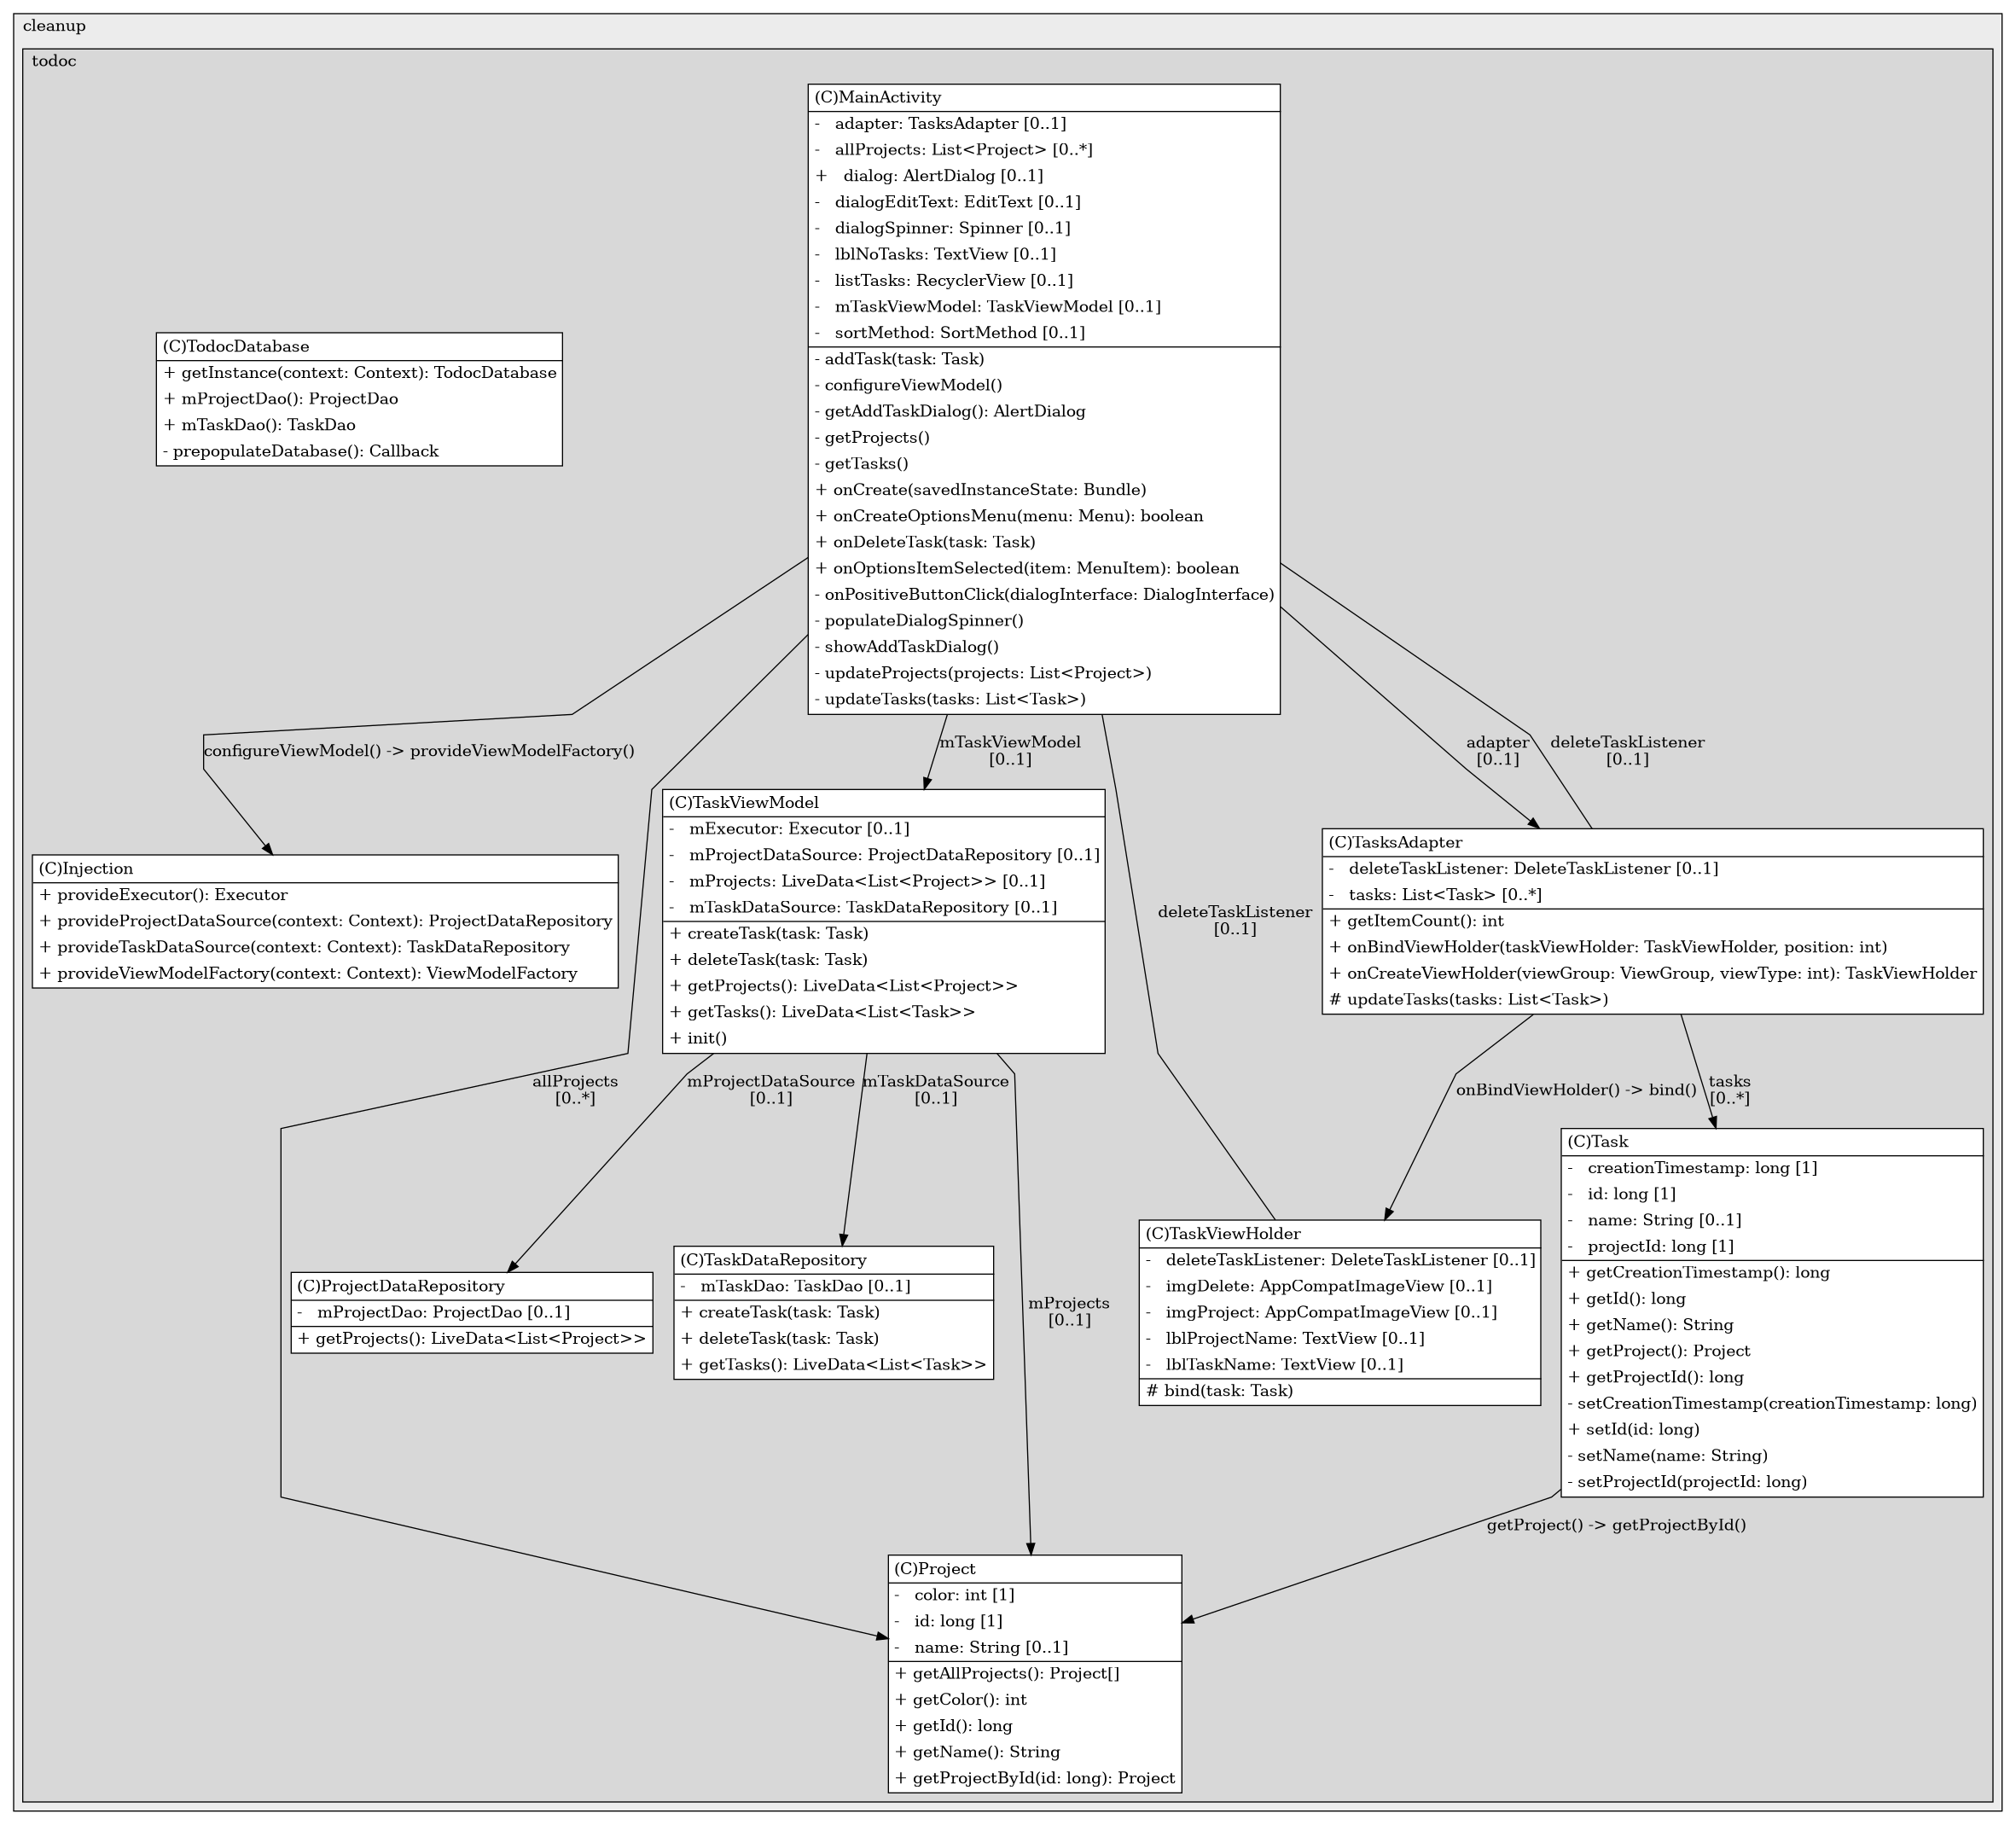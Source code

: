 @startuml

/' diagram meta data start
config=StructureConfiguration;
{
  "projectClassification": {
    "searchMode": "OpenProject", // OpenProject, AllProjects
    "includedProjects": "",
    "pathEndKeywords": "*.impl",
    "isClientPath": "",
    "isClientName": "",
    "isTestPath": "",
    "isTestName": "",
    "isMappingPath": "",
    "isMappingName": "",
    "isDataAccessPath": "",
    "isDataAccessName": "",
    "isDataStructurePath": "",
    "isDataStructureName": "",
    "isInterfaceStructuresPath": "",
    "isInterfaceStructuresName": "",
    "isEntryPointPath": "",
    "isEntryPointName": "",
    "treatFinalFieldsAsMandatory": false
  },
  "graphRestriction": {
    "classPackageExcludeFilter": "",
    "classPackageIncludeFilter": "",
    "classNameExcludeFilter": "*_Impl*;MainActivityInstrumentedTest",
    "classNameIncludeFilter": "",
    "methodNameExcludeFilter": "",
    "methodNameIncludeFilter": "",
    "removeByInheritance": "", // inheritance/annotation based filtering is done in a second step
    "removeByAnnotation": "",
    "removeByClassPackage": "", // cleanup the graph after inheritance/annotation based filtering is done
    "removeByClassName": "",
    "cutMappings": false,
    "cutEnum": true,
    "cutTests": false,
    "cutClient": false,
    "cutDataAccess": false,
    "cutInterfaceStructures": false,
    "cutDataStructures": false,
    "cutGetterAndSetter": false,
    "cutConstructors": true
  },
  "graphTraversal": {
    "forwardDepth": 6,
    "backwardDepth": 6,
    "classPackageExcludeFilter": "",
    "classPackageIncludeFilter": "",
    "classNameExcludeFilter": "",
    "classNameIncludeFilter": "",
    "methodNameExcludeFilter": "",
    "methodNameIncludeFilter": "",
    "hideMappings": false,
    "hideDataStructures": false,
    "hidePrivateMethods": false,
    "hideInterfaceCalls": true, // indirection: implementation -> interface (is hidden) -> implementation
    "onlyShowApplicationEntryPoints": false, // root node is included
    "useMethodCallsForStructureDiagram": "BothDirections" // ForwardOnly, BothDirections, No
  },
  "details": {
    "aggregation": "GroupByClass", // ByClass, GroupByClass, None
    "showClassGenericTypes": true,
    "showMethods": true,
    "showMethodParameterNames": true,
    "showMethodParameterTypes": true,
    "showMethodReturnType": true,
    "showPackageLevels": 2,
    "showDetailedClassStructure": true
  },
  "rootClass": "com.cleanup.todoc.ui.MainActivity",
  "extensionCallbackMethod": "" // qualified.class.name#methodName - signature: public static String method(String)
}
diagram meta data end '/



digraph g {
    rankdir="TB"
    splines=polyline
    

'nodes 
subgraph cluster_856774308 { 
   	label=cleanup
	labeljust=l
	fillcolor="#ececec"
	style=filled
   
   subgraph cluster_1925994771 { 
   	label=todoc
	labeljust=l
	fillcolor="#d8d8d8"
	style=filled
   
   Injection701015556[
	label=<<TABLE BORDER="1" CELLBORDER="0" CELLPADDING="4" CELLSPACING="0">
<TR><TD ALIGN="LEFT" >(C)Injection</TD></TR>
<HR/>
<TR><TD ALIGN="LEFT" >+ provideExecutor(): Executor</TD></TR>
<TR><TD ALIGN="LEFT" >+ provideProjectDataSource(context: Context): ProjectDataRepository</TD></TR>
<TR><TD ALIGN="LEFT" >+ provideTaskDataSource(context: Context): TaskDataRepository</TD></TR>
<TR><TD ALIGN="LEFT" >+ provideViewModelFactory(context: Context): ViewModelFactory</TD></TR>
</TABLE>>
	style=filled
	margin=0
	shape=plaintext
	fillcolor="#FFFFFF"
];

MainActivity592173596[
	label=<<TABLE BORDER="1" CELLBORDER="0" CELLPADDING="4" CELLSPACING="0">
<TR><TD ALIGN="LEFT" >(C)MainActivity</TD></TR>
<HR/>
<TR><TD ALIGN="LEFT" >-   adapter: TasksAdapter [0..1]</TD></TR>
<TR><TD ALIGN="LEFT" >-   allProjects: List&lt;Project&gt; [0..*]</TD></TR>
<TR><TD ALIGN="LEFT" >+   dialog: AlertDialog [0..1]</TD></TR>
<TR><TD ALIGN="LEFT" >-   dialogEditText: EditText [0..1]</TD></TR>
<TR><TD ALIGN="LEFT" >-   dialogSpinner: Spinner [0..1]</TD></TR>
<TR><TD ALIGN="LEFT" >-   lblNoTasks: TextView [0..1]</TD></TR>
<TR><TD ALIGN="LEFT" >-   listTasks: RecyclerView [0..1]</TD></TR>
<TR><TD ALIGN="LEFT" >-   mTaskViewModel: TaskViewModel [0..1]</TD></TR>
<TR><TD ALIGN="LEFT" >-   sortMethod: SortMethod [0..1]</TD></TR>
<HR/>
<TR><TD ALIGN="LEFT" >- addTask(task: Task)</TD></TR>
<TR><TD ALIGN="LEFT" >- configureViewModel()</TD></TR>
<TR><TD ALIGN="LEFT" >- getAddTaskDialog(): AlertDialog</TD></TR>
<TR><TD ALIGN="LEFT" >- getProjects()</TD></TR>
<TR><TD ALIGN="LEFT" >- getTasks()</TD></TR>
<TR><TD ALIGN="LEFT" >+ onCreate(savedInstanceState: Bundle)</TD></TR>
<TR><TD ALIGN="LEFT" >+ onCreateOptionsMenu(menu: Menu): boolean</TD></TR>
<TR><TD ALIGN="LEFT" >+ onDeleteTask(task: Task)</TD></TR>
<TR><TD ALIGN="LEFT" >+ onOptionsItemSelected(item: MenuItem): boolean</TD></TR>
<TR><TD ALIGN="LEFT" >- onPositiveButtonClick(dialogInterface: DialogInterface)</TD></TR>
<TR><TD ALIGN="LEFT" >- populateDialogSpinner()</TD></TR>
<TR><TD ALIGN="LEFT" >- showAddTaskDialog()</TD></TR>
<TR><TD ALIGN="LEFT" >- updateProjects(projects: List&lt;Project&gt;)</TD></TR>
<TR><TD ALIGN="LEFT" >- updateTasks(tasks: List&lt;Task&gt;)</TD></TR>
</TABLE>>
	style=filled
	margin=0
	shape=plaintext
	fillcolor="#FFFFFF"
];

Project2005803681[
	label=<<TABLE BORDER="1" CELLBORDER="0" CELLPADDING="4" CELLSPACING="0">
<TR><TD ALIGN="LEFT" >(C)Project</TD></TR>
<HR/>
<TR><TD ALIGN="LEFT" >-   color: int [1]</TD></TR>
<TR><TD ALIGN="LEFT" >-   id: long [1]</TD></TR>
<TR><TD ALIGN="LEFT" >-   name: String [0..1]</TD></TR>
<HR/>
<TR><TD ALIGN="LEFT" >+ getAllProjects(): Project[]</TD></TR>
<TR><TD ALIGN="LEFT" >+ getColor(): int</TD></TR>
<TR><TD ALIGN="LEFT" >+ getId(): long</TD></TR>
<TR><TD ALIGN="LEFT" >+ getName(): String</TD></TR>
<TR><TD ALIGN="LEFT" >+ getProjectById(id: long): Project</TD></TR>
</TABLE>>
	style=filled
	margin=0
	shape=plaintext
	fillcolor="#FFFFFF"
];

ProjectDataRepository1295645968[
	label=<<TABLE BORDER="1" CELLBORDER="0" CELLPADDING="4" CELLSPACING="0">
<TR><TD ALIGN="LEFT" >(C)ProjectDataRepository</TD></TR>
<HR/>
<TR><TD ALIGN="LEFT" >-   mProjectDao: ProjectDao [0..1]</TD></TR>
<HR/>
<TR><TD ALIGN="LEFT" >+ getProjects(): LiveData&lt;List&lt;Project&gt;&gt;</TD></TR>
</TABLE>>
	style=filled
	margin=0
	shape=plaintext
	fillcolor="#FFFFFF"
];

Task2005803681[
	label=<<TABLE BORDER="1" CELLBORDER="0" CELLPADDING="4" CELLSPACING="0">
<TR><TD ALIGN="LEFT" >(C)Task</TD></TR>
<HR/>
<TR><TD ALIGN="LEFT" >-   creationTimestamp: long [1]</TD></TR>
<TR><TD ALIGN="LEFT" >-   id: long [1]</TD></TR>
<TR><TD ALIGN="LEFT" >-   name: String [0..1]</TD></TR>
<TR><TD ALIGN="LEFT" >-   projectId: long [1]</TD></TR>
<HR/>
<TR><TD ALIGN="LEFT" >+ getCreationTimestamp(): long</TD></TR>
<TR><TD ALIGN="LEFT" >+ getId(): long</TD></TR>
<TR><TD ALIGN="LEFT" >+ getName(): String</TD></TR>
<TR><TD ALIGN="LEFT" >+ getProject(): Project</TD></TR>
<TR><TD ALIGN="LEFT" >+ getProjectId(): long</TD></TR>
<TR><TD ALIGN="LEFT" >- setCreationTimestamp(creationTimestamp: long)</TD></TR>
<TR><TD ALIGN="LEFT" >+ setId(id: long)</TD></TR>
<TR><TD ALIGN="LEFT" >- setName(name: String)</TD></TR>
<TR><TD ALIGN="LEFT" >- setProjectId(projectId: long)</TD></TR>
</TABLE>>
	style=filled
	margin=0
	shape=plaintext
	fillcolor="#FFFFFF"
];

TaskDataRepository1295645968[
	label=<<TABLE BORDER="1" CELLBORDER="0" CELLPADDING="4" CELLSPACING="0">
<TR><TD ALIGN="LEFT" >(C)TaskDataRepository</TD></TR>
<HR/>
<TR><TD ALIGN="LEFT" >-   mTaskDao: TaskDao [0..1]</TD></TR>
<HR/>
<TR><TD ALIGN="LEFT" >+ createTask(task: Task)</TD></TR>
<TR><TD ALIGN="LEFT" >+ deleteTask(task: Task)</TD></TR>
<TR><TD ALIGN="LEFT" >+ getTasks(): LiveData&lt;List&lt;Task&gt;&gt;</TD></TR>
</TABLE>>
	style=filled
	margin=0
	shape=plaintext
	fillcolor="#FFFFFF"
];

TaskViewHolder1419102573[
	label=<<TABLE BORDER="1" CELLBORDER="0" CELLPADDING="4" CELLSPACING="0">
<TR><TD ALIGN="LEFT" >(C)TaskViewHolder</TD></TR>
<HR/>
<TR><TD ALIGN="LEFT" >-   deleteTaskListener: DeleteTaskListener [0..1]</TD></TR>
<TR><TD ALIGN="LEFT" >-   imgDelete: AppCompatImageView [0..1]</TD></TR>
<TR><TD ALIGN="LEFT" >-   imgProject: AppCompatImageView [0..1]</TD></TR>
<TR><TD ALIGN="LEFT" >-   lblProjectName: TextView [0..1]</TD></TR>
<TR><TD ALIGN="LEFT" >-   lblTaskName: TextView [0..1]</TD></TR>
<HR/>
<TR><TD ALIGN="LEFT" ># bind(task: Task)</TD></TR>
</TABLE>>
	style=filled
	margin=0
	shape=plaintext
	fillcolor="#FFFFFF"
];

TaskViewModel592173596[
	label=<<TABLE BORDER="1" CELLBORDER="0" CELLPADDING="4" CELLSPACING="0">
<TR><TD ALIGN="LEFT" >(C)TaskViewModel</TD></TR>
<HR/>
<TR><TD ALIGN="LEFT" >-   mExecutor: Executor [0..1]</TD></TR>
<TR><TD ALIGN="LEFT" >-   mProjectDataSource: ProjectDataRepository [0..1]</TD></TR>
<TR><TD ALIGN="LEFT" >-   mProjects: LiveData&lt;List&lt;Project&gt;&gt; [0..1]</TD></TR>
<TR><TD ALIGN="LEFT" >-   mTaskDataSource: TaskDataRepository [0..1]</TD></TR>
<HR/>
<TR><TD ALIGN="LEFT" >+ createTask(task: Task)</TD></TR>
<TR><TD ALIGN="LEFT" >+ deleteTask(task: Task)</TD></TR>
<TR><TD ALIGN="LEFT" >+ getProjects(): LiveData&lt;List&lt;Project&gt;&gt;</TD></TR>
<TR><TD ALIGN="LEFT" >+ getTasks(): LiveData&lt;List&lt;Task&gt;&gt;</TD></TR>
<TR><TD ALIGN="LEFT" >+ init()</TD></TR>
</TABLE>>
	style=filled
	margin=0
	shape=plaintext
	fillcolor="#FFFFFF"
];

TasksAdapter592173596[
	label=<<TABLE BORDER="1" CELLBORDER="0" CELLPADDING="4" CELLSPACING="0">
<TR><TD ALIGN="LEFT" >(C)TasksAdapter</TD></TR>
<HR/>
<TR><TD ALIGN="LEFT" >-   deleteTaskListener: DeleteTaskListener [0..1]</TD></TR>
<TR><TD ALIGN="LEFT" >-   tasks: List&lt;Task&gt; [0..*]</TD></TR>
<HR/>
<TR><TD ALIGN="LEFT" >+ getItemCount(): int</TD></TR>
<TR><TD ALIGN="LEFT" >+ onBindViewHolder(taskViewHolder: TaskViewHolder, position: int)</TD></TR>
<TR><TD ALIGN="LEFT" >+ onCreateViewHolder(viewGroup: ViewGroup, viewType: int): TaskViewHolder</TD></TR>
<TR><TD ALIGN="LEFT" ># updateTasks(tasks: List&lt;Task&gt;)</TD></TR>
</TABLE>>
	style=filled
	margin=0
	shape=plaintext
	fillcolor="#FFFFFF"
];

TodocDatabase1426069251[
	label=<<TABLE BORDER="1" CELLBORDER="0" CELLPADDING="4" CELLSPACING="0">
<TR><TD ALIGN="LEFT" >(C)TodocDatabase</TD></TR>
<HR/>
<TR><TD ALIGN="LEFT" >+ getInstance(context: Context): TodocDatabase</TD></TR>
<TR><TD ALIGN="LEFT" >+ mProjectDao(): ProjectDao</TD></TR>
<TR><TD ALIGN="LEFT" >+ mTaskDao(): TaskDao</TD></TR>
<TR><TD ALIGN="LEFT" >- prepopulateDatabase(): Callback</TD></TR>
</TABLE>>
	style=filled
	margin=0
	shape=plaintext
	fillcolor="#FFFFFF"
];
} 
} 

'edges    
MainActivity592173596 -> Injection701015556[label="configureViewModel() -> provideViewModelFactory()"];
MainActivity592173596 -> Project2005803681[label="allProjects
[0..*]"];
MainActivity592173596 -> TaskViewModel592173596[label="mTaskViewModel
[0..1]"];
MainActivity592173596 -> TasksAdapter592173596[label="adapter
[0..1]"];
Task2005803681 -> Project2005803681[label="getProject() -> getProjectById()"];
TaskViewHolder1419102573 -> MainActivity592173596[label="deleteTaskListener
[0..1]", arrowhead=none];
TaskViewModel592173596 -> Project2005803681[label="mProjects
[0..1]"];
TaskViewModel592173596 -> ProjectDataRepository1295645968[label="mProjectDataSource
[0..1]"];
TaskViewModel592173596 -> TaskDataRepository1295645968[label="mTaskDataSource
[0..1]"];
TasksAdapter592173596 -> MainActivity592173596[label="deleteTaskListener
[0..1]", arrowhead=none];
TasksAdapter592173596 -> Task2005803681[label="tasks
[0..*]"];
TasksAdapter592173596 -> TaskViewHolder1419102573[label="onBindViewHolder() -> bind()"];
    
}
@enduml